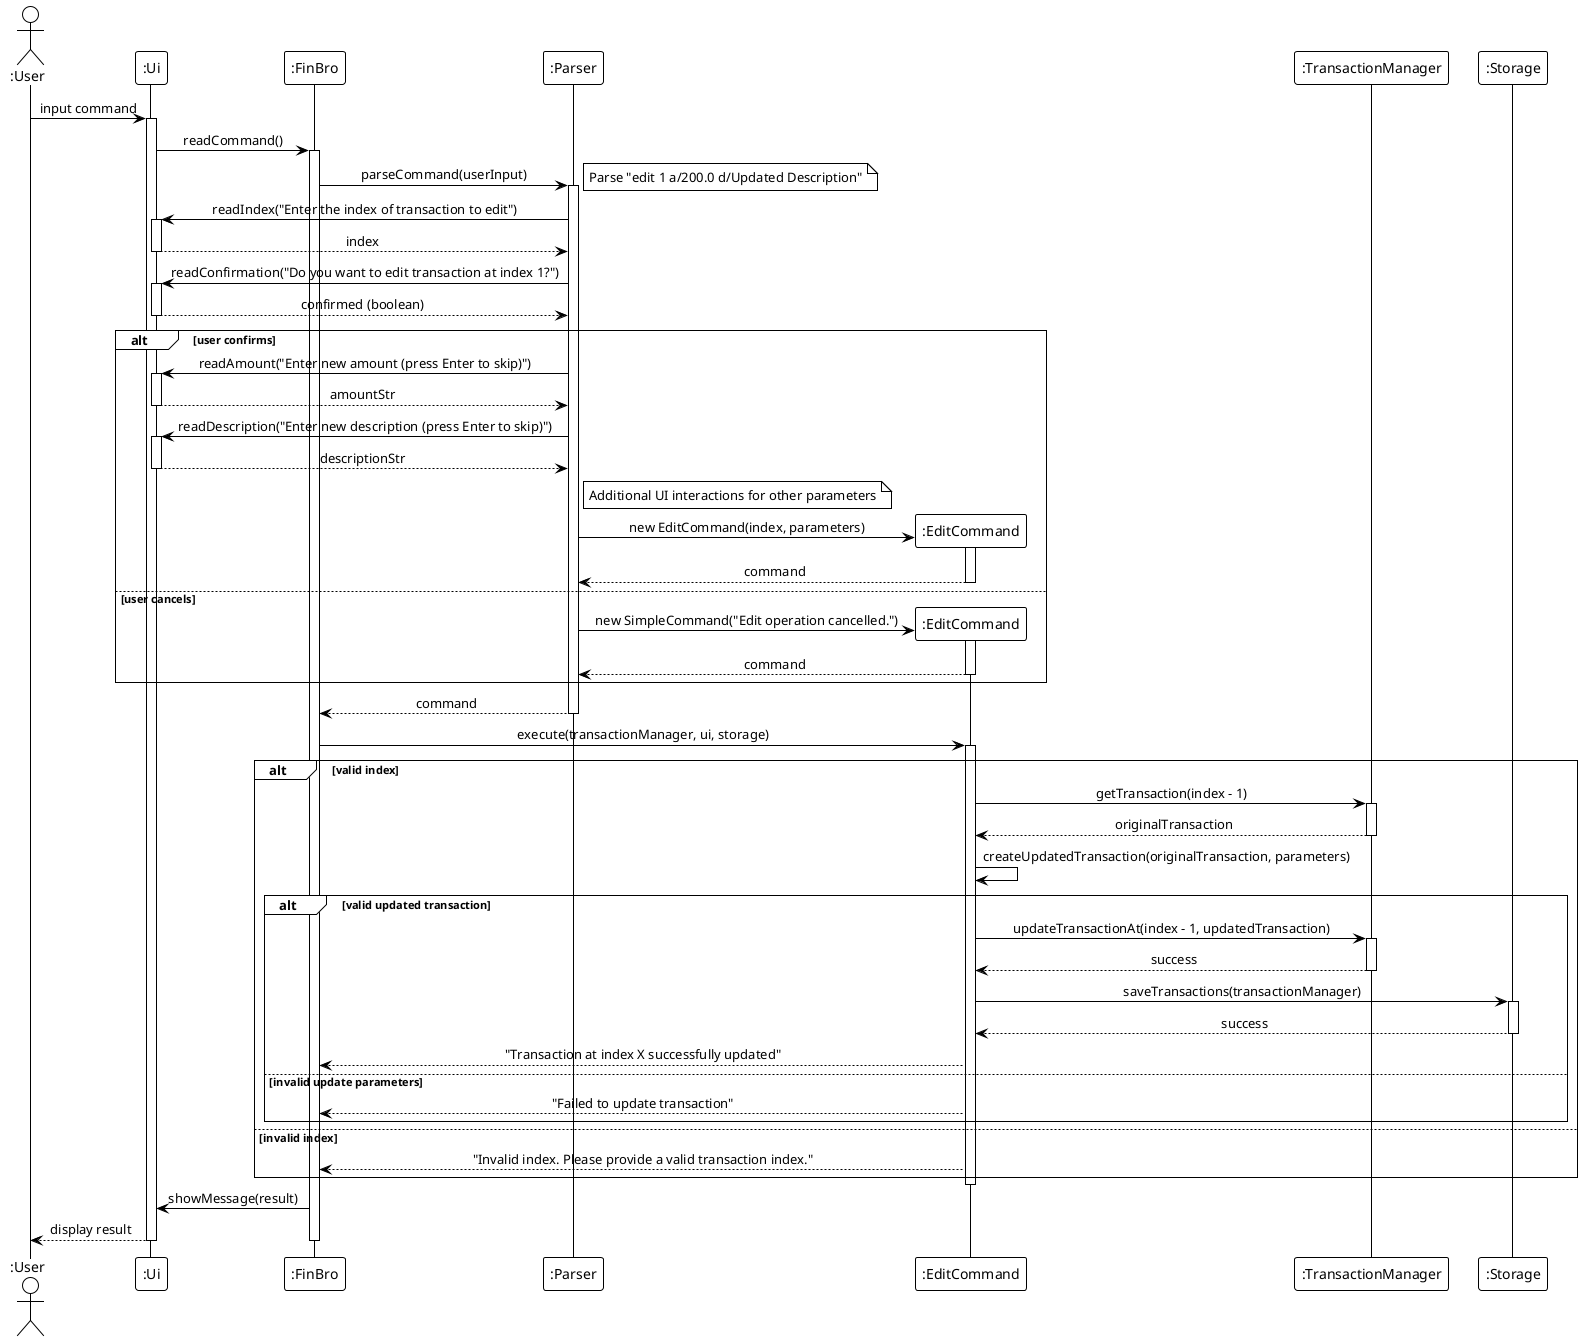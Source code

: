 @startuml
!theme plain
skinparam sequenceMessageAlign center
skinparam responseMessageBelowArrow true

actor ":User" as User
participant ":Ui" as UI
participant ":FinBro" as FinBro
participant ":Parser" as Parser
participant ":EditCommand" as EditCommand
participant ":TransactionManager" as TransactionMgr
participant ":Storage" as Storage

User -> UI : input command
activate UI

UI -> FinBro : readCommand()
activate FinBro

FinBro -> Parser : parseCommand(userInput)
activate Parser
note right: Parse "edit 1 a/200.0 d/Updated Description"

Parser -> UI : readIndex("Enter the index of transaction to edit")
activate UI
UI --> Parser : index
deactivate UI

Parser -> UI : readConfirmation("Do you want to edit transaction at index 1?")
activate UI
UI --> Parser : confirmed (boolean)
deactivate UI

alt user confirms
    Parser -> UI : readAmount("Enter new amount (press Enter to skip)")
    activate UI
    UI --> Parser : amountStr
    deactivate UI

    Parser -> UI : readDescription("Enter new description (press Enter to skip)")
    activate UI
    UI --> Parser : descriptionStr
    deactivate UI

    note right of Parser: Additional UI interactions for other parameters

    Parser -> EditCommand** : new EditCommand(index, parameters)
    activate EditCommand
    EditCommand --> Parser : command
    deactivate EditCommand
else user cancels
    Parser -> EditCommand** : new SimpleCommand("Edit operation cancelled.")
    activate EditCommand
    EditCommand --> Parser : command
    deactivate EditCommand
end

Parser --> FinBro : command
deactivate Parser

FinBro -> EditCommand : execute(transactionManager, ui, storage)
activate EditCommand

alt valid index
    EditCommand -> TransactionMgr : getTransaction(index - 1)
    activate TransactionMgr
    TransactionMgr --> EditCommand : originalTransaction
    deactivate TransactionMgr

    EditCommand -> EditCommand : createUpdatedTransaction(originalTransaction, parameters)

    alt valid updated transaction
        EditCommand -> TransactionMgr : updateTransactionAt(index - 1, updatedTransaction)
        activate TransactionMgr
        TransactionMgr --> EditCommand : success
        deactivate TransactionMgr

        EditCommand -> Storage : saveTransactions(transactionManager)
        activate Storage
        Storage --> EditCommand : success
        deactivate Storage

        EditCommand --> FinBro : "Transaction at index X successfully updated"
    else invalid update parameters
        EditCommand --> FinBro : "Failed to update transaction"
    end
else invalid index
    EditCommand --> FinBro : "Invalid index. Please provide a valid transaction index."
end

deactivate EditCommand

FinBro -> UI : showMessage(result)
UI --> User : display result
deactivate UI
deactivate FinBro

@enduml